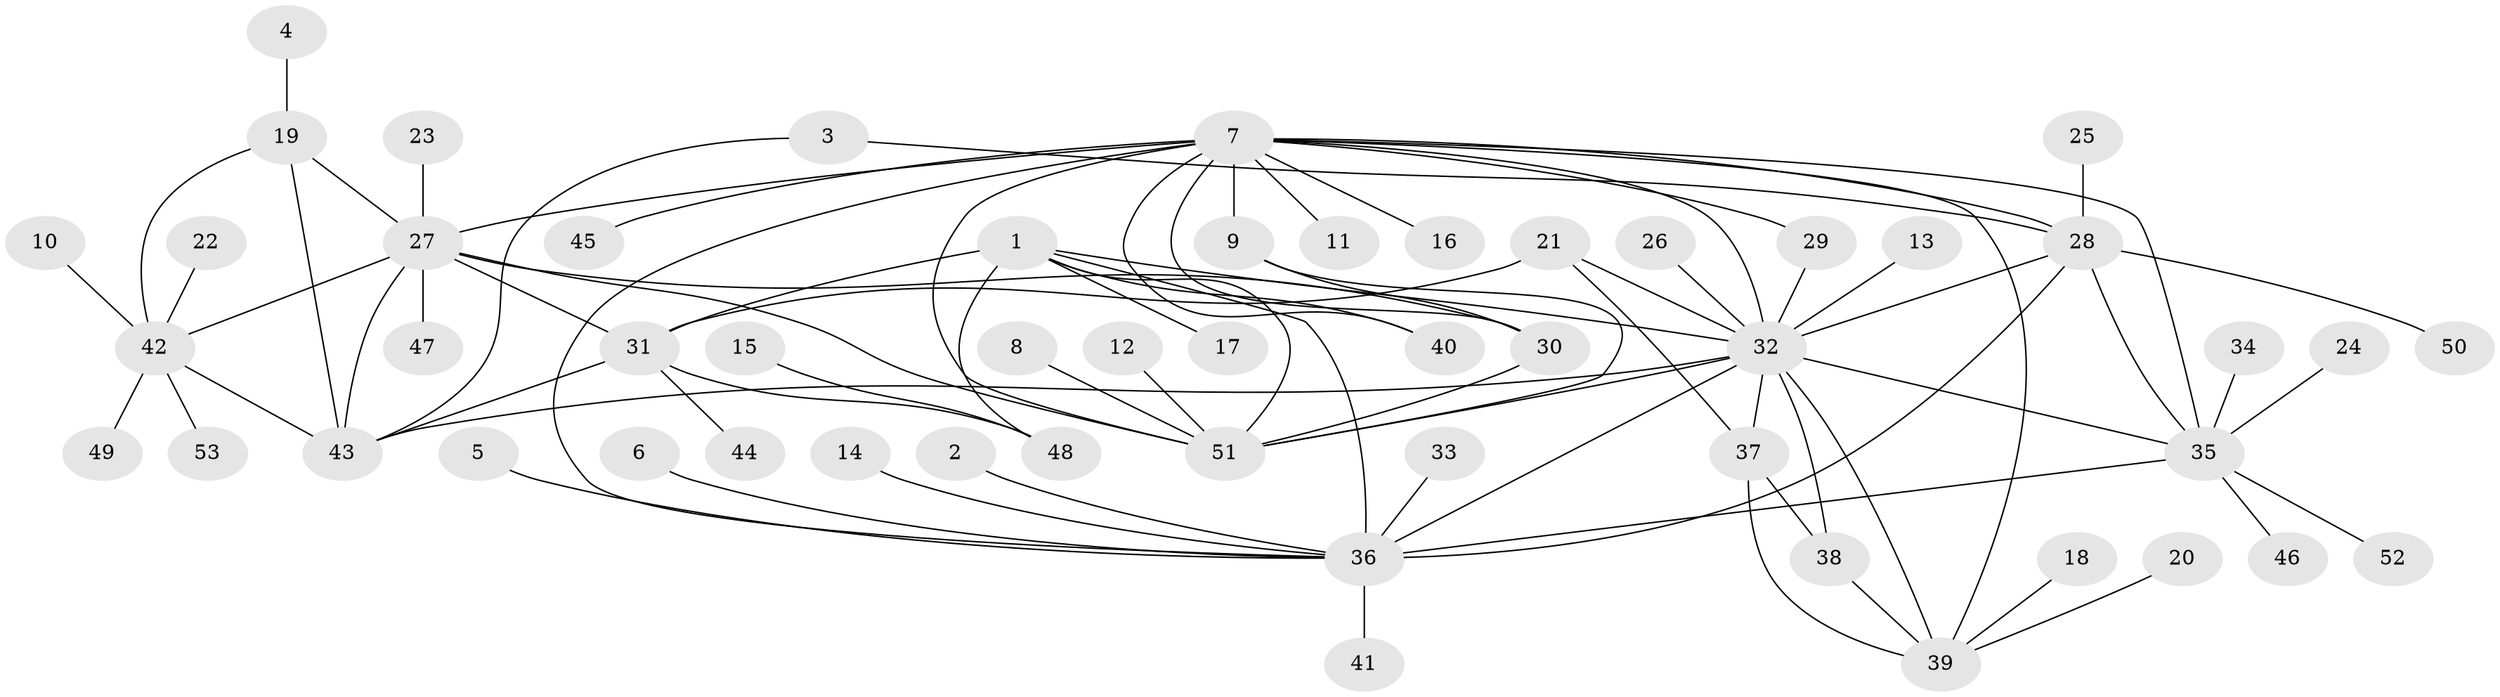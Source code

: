 // original degree distribution, {10: 0.047619047619047616, 6: 0.06666666666666667, 5: 0.0380952380952381, 7: 0.0380952380952381, 11: 0.009523809523809525, 13: 0.009523809523809525, 4: 0.01904761904761905, 14: 0.009523809523809525, 9: 0.009523809523809525, 3: 0.047619047619047616, 2: 0.1523809523809524, 1: 0.5523809523809524}
// Generated by graph-tools (version 1.1) at 2025/26/03/09/25 03:26:33]
// undirected, 53 vertices, 82 edges
graph export_dot {
graph [start="1"]
  node [color=gray90,style=filled];
  1;
  2;
  3;
  4;
  5;
  6;
  7;
  8;
  9;
  10;
  11;
  12;
  13;
  14;
  15;
  16;
  17;
  18;
  19;
  20;
  21;
  22;
  23;
  24;
  25;
  26;
  27;
  28;
  29;
  30;
  31;
  32;
  33;
  34;
  35;
  36;
  37;
  38;
  39;
  40;
  41;
  42;
  43;
  44;
  45;
  46;
  47;
  48;
  49;
  50;
  51;
  52;
  53;
  1 -- 17 [weight=1.0];
  1 -- 31 [weight=3.0];
  1 -- 32 [weight=1.0];
  1 -- 36 [weight=1.0];
  1 -- 40 [weight=1.0];
  1 -- 48 [weight=3.0];
  1 -- 51 [weight=1.0];
  2 -- 36 [weight=1.0];
  3 -- 28 [weight=1.0];
  3 -- 43 [weight=1.0];
  4 -- 19 [weight=1.0];
  5 -- 36 [weight=1.0];
  6 -- 36 [weight=1.0];
  7 -- 9 [weight=2.0];
  7 -- 11 [weight=1.0];
  7 -- 16 [weight=1.0];
  7 -- 27 [weight=1.0];
  7 -- 28 [weight=1.0];
  7 -- 29 [weight=1.0];
  7 -- 30 [weight=2.0];
  7 -- 32 [weight=1.0];
  7 -- 35 [weight=1.0];
  7 -- 36 [weight=1.0];
  7 -- 39 [weight=1.0];
  7 -- 40 [weight=1.0];
  7 -- 45 [weight=1.0];
  7 -- 51 [weight=2.0];
  8 -- 51 [weight=1.0];
  9 -- 30 [weight=1.0];
  9 -- 51 [weight=1.0];
  10 -- 42 [weight=1.0];
  12 -- 51 [weight=1.0];
  13 -- 32 [weight=1.0];
  14 -- 36 [weight=1.0];
  15 -- 48 [weight=1.0];
  18 -- 39 [weight=1.0];
  19 -- 27 [weight=2.0];
  19 -- 42 [weight=2.0];
  19 -- 43 [weight=2.0];
  20 -- 39 [weight=1.0];
  21 -- 31 [weight=1.0];
  21 -- 32 [weight=1.0];
  21 -- 37 [weight=1.0];
  22 -- 42 [weight=1.0];
  23 -- 27 [weight=1.0];
  24 -- 35 [weight=1.0];
  25 -- 28 [weight=1.0];
  26 -- 32 [weight=1.0];
  27 -- 30 [weight=1.0];
  27 -- 31 [weight=1.0];
  27 -- 42 [weight=1.0];
  27 -- 43 [weight=1.0];
  27 -- 47 [weight=1.0];
  27 -- 51 [weight=1.0];
  28 -- 32 [weight=1.0];
  28 -- 35 [weight=1.0];
  28 -- 36 [weight=1.0];
  28 -- 50 [weight=1.0];
  29 -- 32 [weight=1.0];
  30 -- 51 [weight=1.0];
  31 -- 43 [weight=1.0];
  31 -- 44 [weight=1.0];
  31 -- 48 [weight=1.0];
  32 -- 35 [weight=1.0];
  32 -- 36 [weight=2.0];
  32 -- 37 [weight=2.0];
  32 -- 38 [weight=1.0];
  32 -- 39 [weight=1.0];
  32 -- 43 [weight=1.0];
  32 -- 51 [weight=2.0];
  33 -- 36 [weight=1.0];
  34 -- 35 [weight=1.0];
  35 -- 36 [weight=1.0];
  35 -- 46 [weight=1.0];
  35 -- 52 [weight=1.0];
  36 -- 41 [weight=1.0];
  37 -- 38 [weight=2.0];
  37 -- 39 [weight=2.0];
  38 -- 39 [weight=1.0];
  42 -- 43 [weight=1.0];
  42 -- 49 [weight=1.0];
  42 -- 53 [weight=1.0];
}

